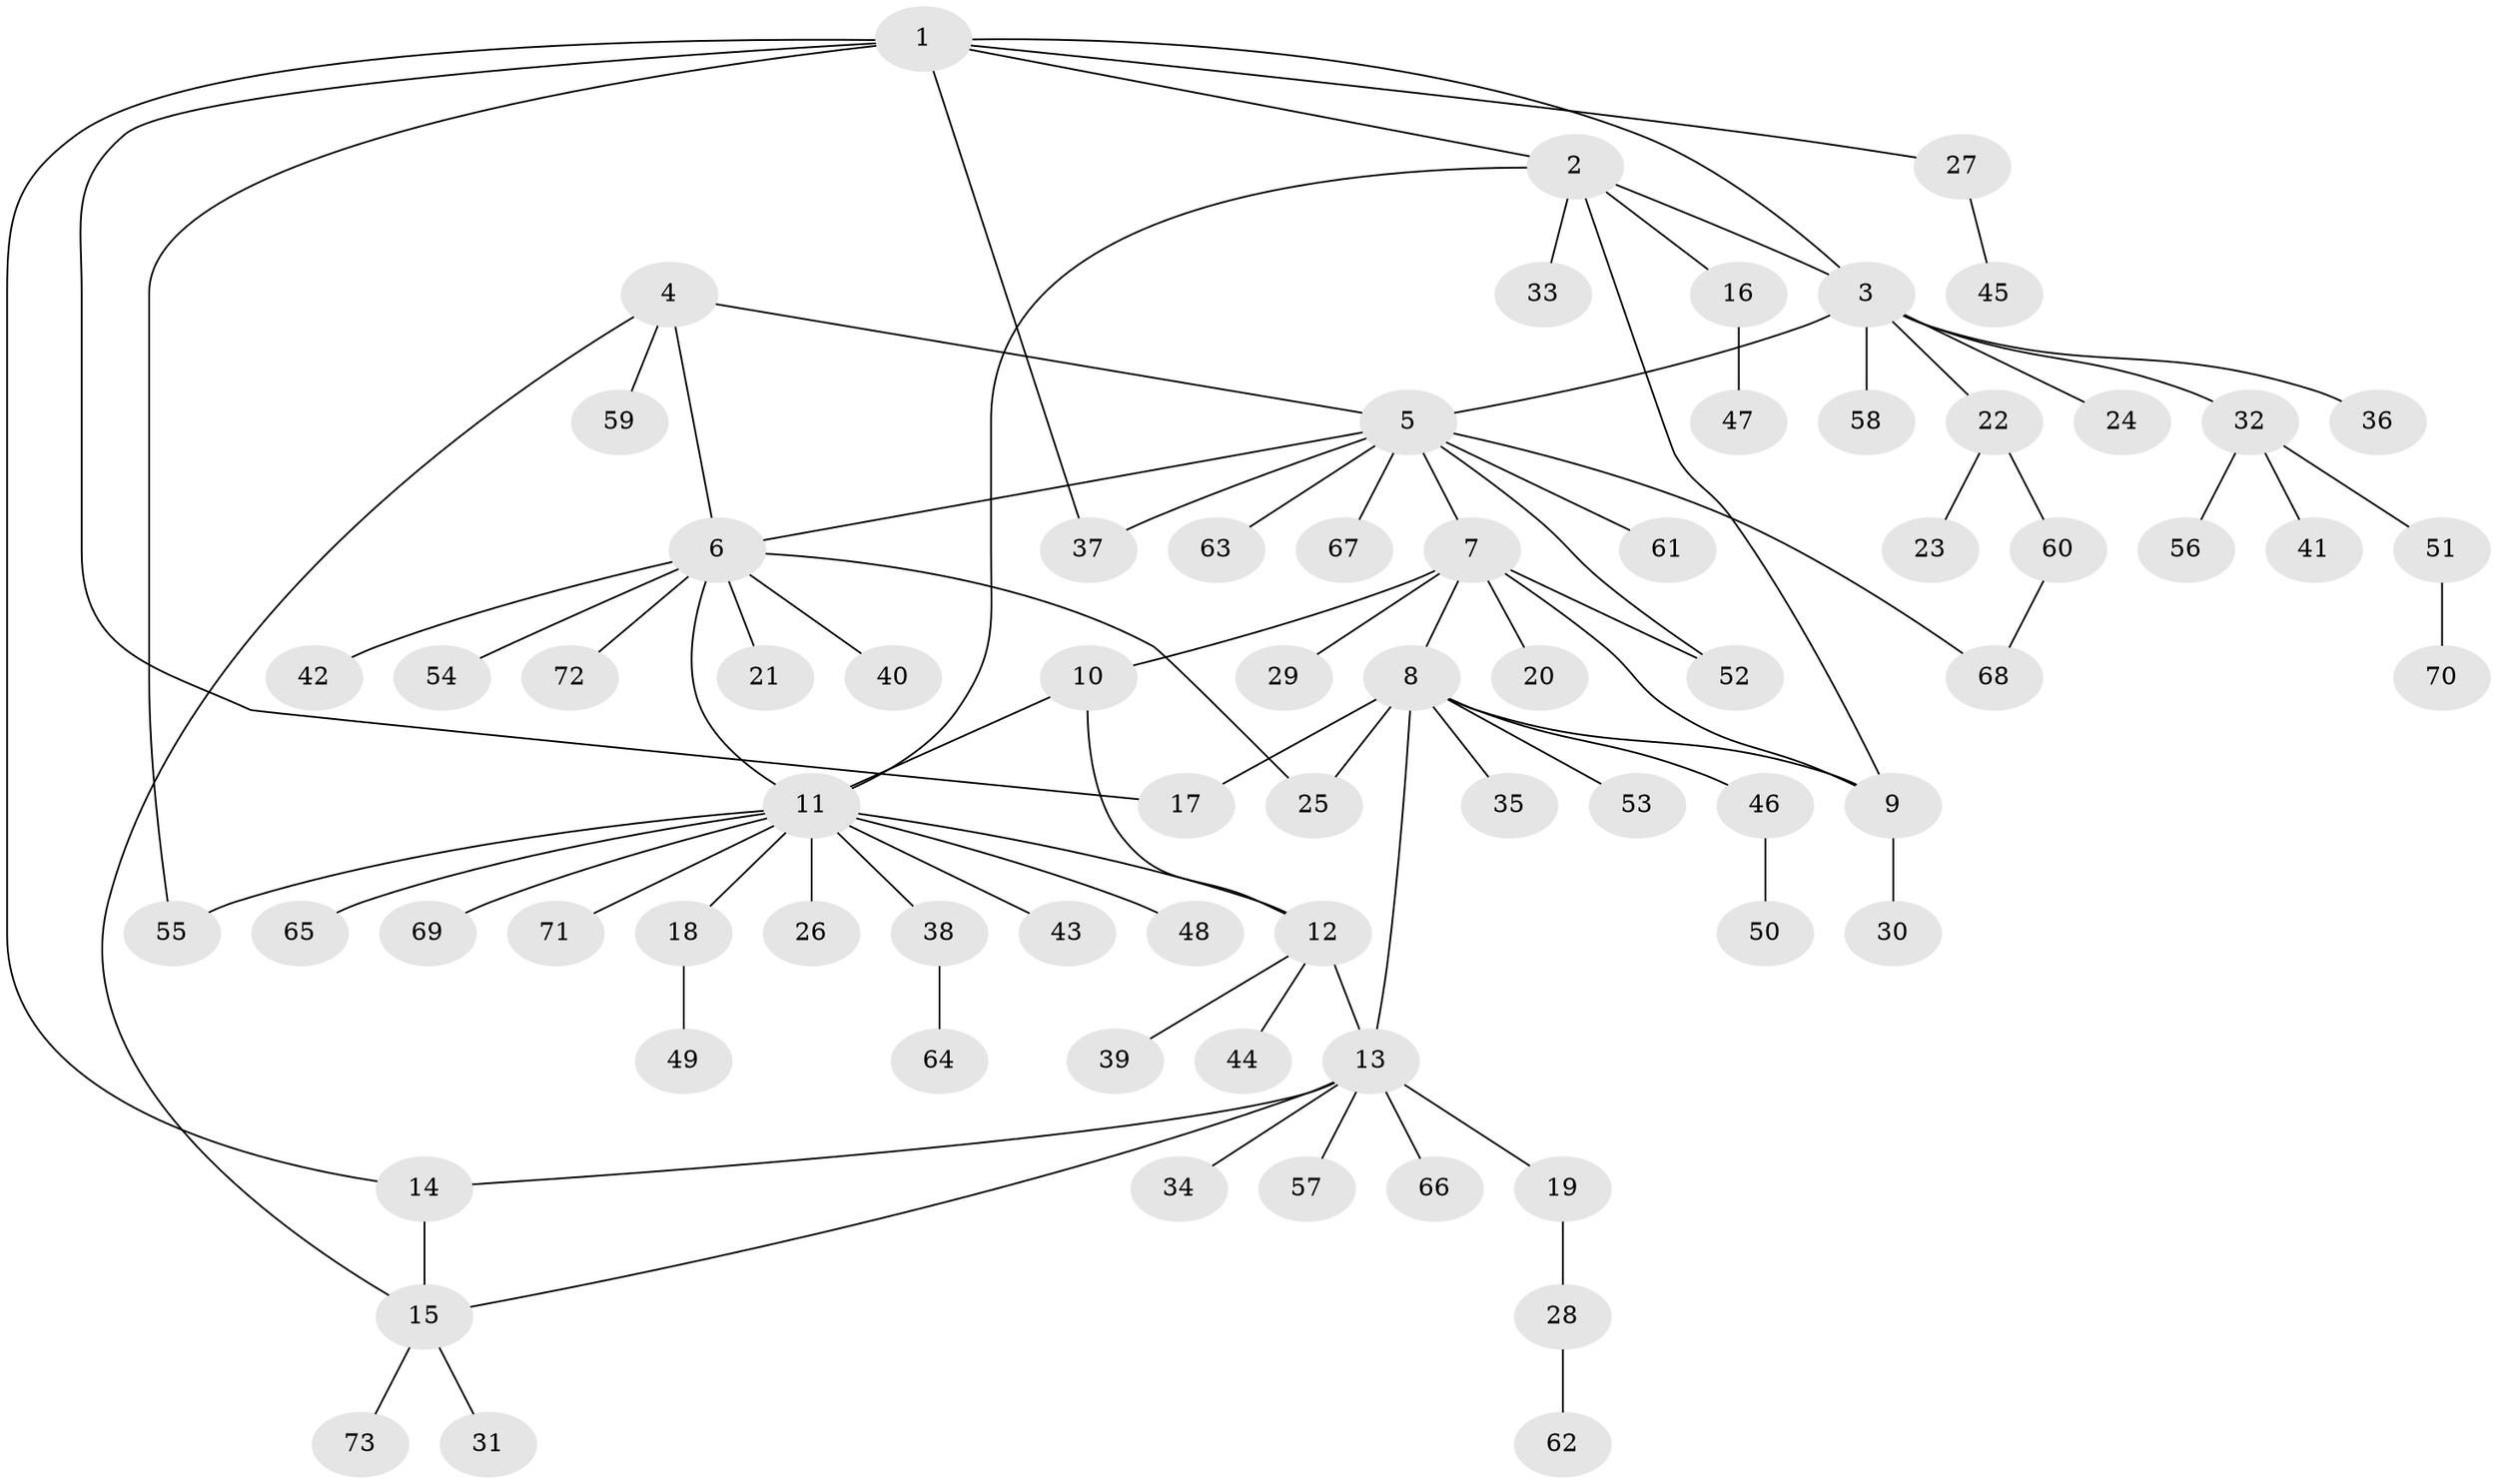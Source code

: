 // Generated by graph-tools (version 1.1) at 2025/16/03/09/25 04:16:04]
// undirected, 73 vertices, 89 edges
graph export_dot {
graph [start="1"]
  node [color=gray90,style=filled];
  1;
  2;
  3;
  4;
  5;
  6;
  7;
  8;
  9;
  10;
  11;
  12;
  13;
  14;
  15;
  16;
  17;
  18;
  19;
  20;
  21;
  22;
  23;
  24;
  25;
  26;
  27;
  28;
  29;
  30;
  31;
  32;
  33;
  34;
  35;
  36;
  37;
  38;
  39;
  40;
  41;
  42;
  43;
  44;
  45;
  46;
  47;
  48;
  49;
  50;
  51;
  52;
  53;
  54;
  55;
  56;
  57;
  58;
  59;
  60;
  61;
  62;
  63;
  64;
  65;
  66;
  67;
  68;
  69;
  70;
  71;
  72;
  73;
  1 -- 2;
  1 -- 3;
  1 -- 14;
  1 -- 17;
  1 -- 27;
  1 -- 37;
  1 -- 55;
  2 -- 3;
  2 -- 9;
  2 -- 11;
  2 -- 16;
  2 -- 33;
  3 -- 5;
  3 -- 22;
  3 -- 24;
  3 -- 32;
  3 -- 36;
  3 -- 58;
  4 -- 5;
  4 -- 6;
  4 -- 15;
  4 -- 59;
  5 -- 6;
  5 -- 7;
  5 -- 37;
  5 -- 52;
  5 -- 61;
  5 -- 63;
  5 -- 67;
  5 -- 68;
  6 -- 11;
  6 -- 21;
  6 -- 25;
  6 -- 40;
  6 -- 42;
  6 -- 54;
  6 -- 72;
  7 -- 8;
  7 -- 9;
  7 -- 10;
  7 -- 20;
  7 -- 29;
  7 -- 52;
  8 -- 9;
  8 -- 13;
  8 -- 17;
  8 -- 25;
  8 -- 35;
  8 -- 46;
  8 -- 53;
  9 -- 30;
  10 -- 11;
  10 -- 12;
  11 -- 12;
  11 -- 18;
  11 -- 26;
  11 -- 38;
  11 -- 43;
  11 -- 48;
  11 -- 55;
  11 -- 65;
  11 -- 69;
  11 -- 71;
  12 -- 13;
  12 -- 39;
  12 -- 44;
  13 -- 14;
  13 -- 15;
  13 -- 19;
  13 -- 34;
  13 -- 57;
  13 -- 66;
  14 -- 15;
  15 -- 31;
  15 -- 73;
  16 -- 47;
  18 -- 49;
  19 -- 28;
  22 -- 23;
  22 -- 60;
  27 -- 45;
  28 -- 62;
  32 -- 41;
  32 -- 51;
  32 -- 56;
  38 -- 64;
  46 -- 50;
  51 -- 70;
  60 -- 68;
}
